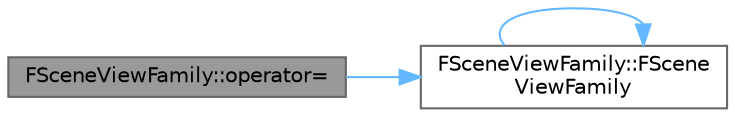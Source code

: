 digraph "FSceneViewFamily::operator="
{
 // INTERACTIVE_SVG=YES
 // LATEX_PDF_SIZE
  bgcolor="transparent";
  edge [fontname=Helvetica,fontsize=10,labelfontname=Helvetica,labelfontsize=10];
  node [fontname=Helvetica,fontsize=10,shape=box,height=0.2,width=0.4];
  rankdir="LR";
  Node1 [id="Node000001",label="FSceneViewFamily::operator=",height=0.2,width=0.4,color="gray40", fillcolor="grey60", style="filled", fontcolor="black",tooltip=" "];
  Node1 -> Node2 [id="edge1_Node000001_Node000002",color="steelblue1",style="solid",tooltip=" "];
  Node2 [id="Node000002",label="FSceneViewFamily::FScene\lViewFamily",height=0.2,width=0.4,color="grey40", fillcolor="white", style="filled",URL="$d5/d09/classFSceneViewFamily.html#ab312cd6b1cb7be0fbf400eb5a8cd50af",tooltip="Initialization constructor."];
  Node2 -> Node2 [id="edge2_Node000002_Node000002",color="steelblue1",style="solid",tooltip=" "];
}
